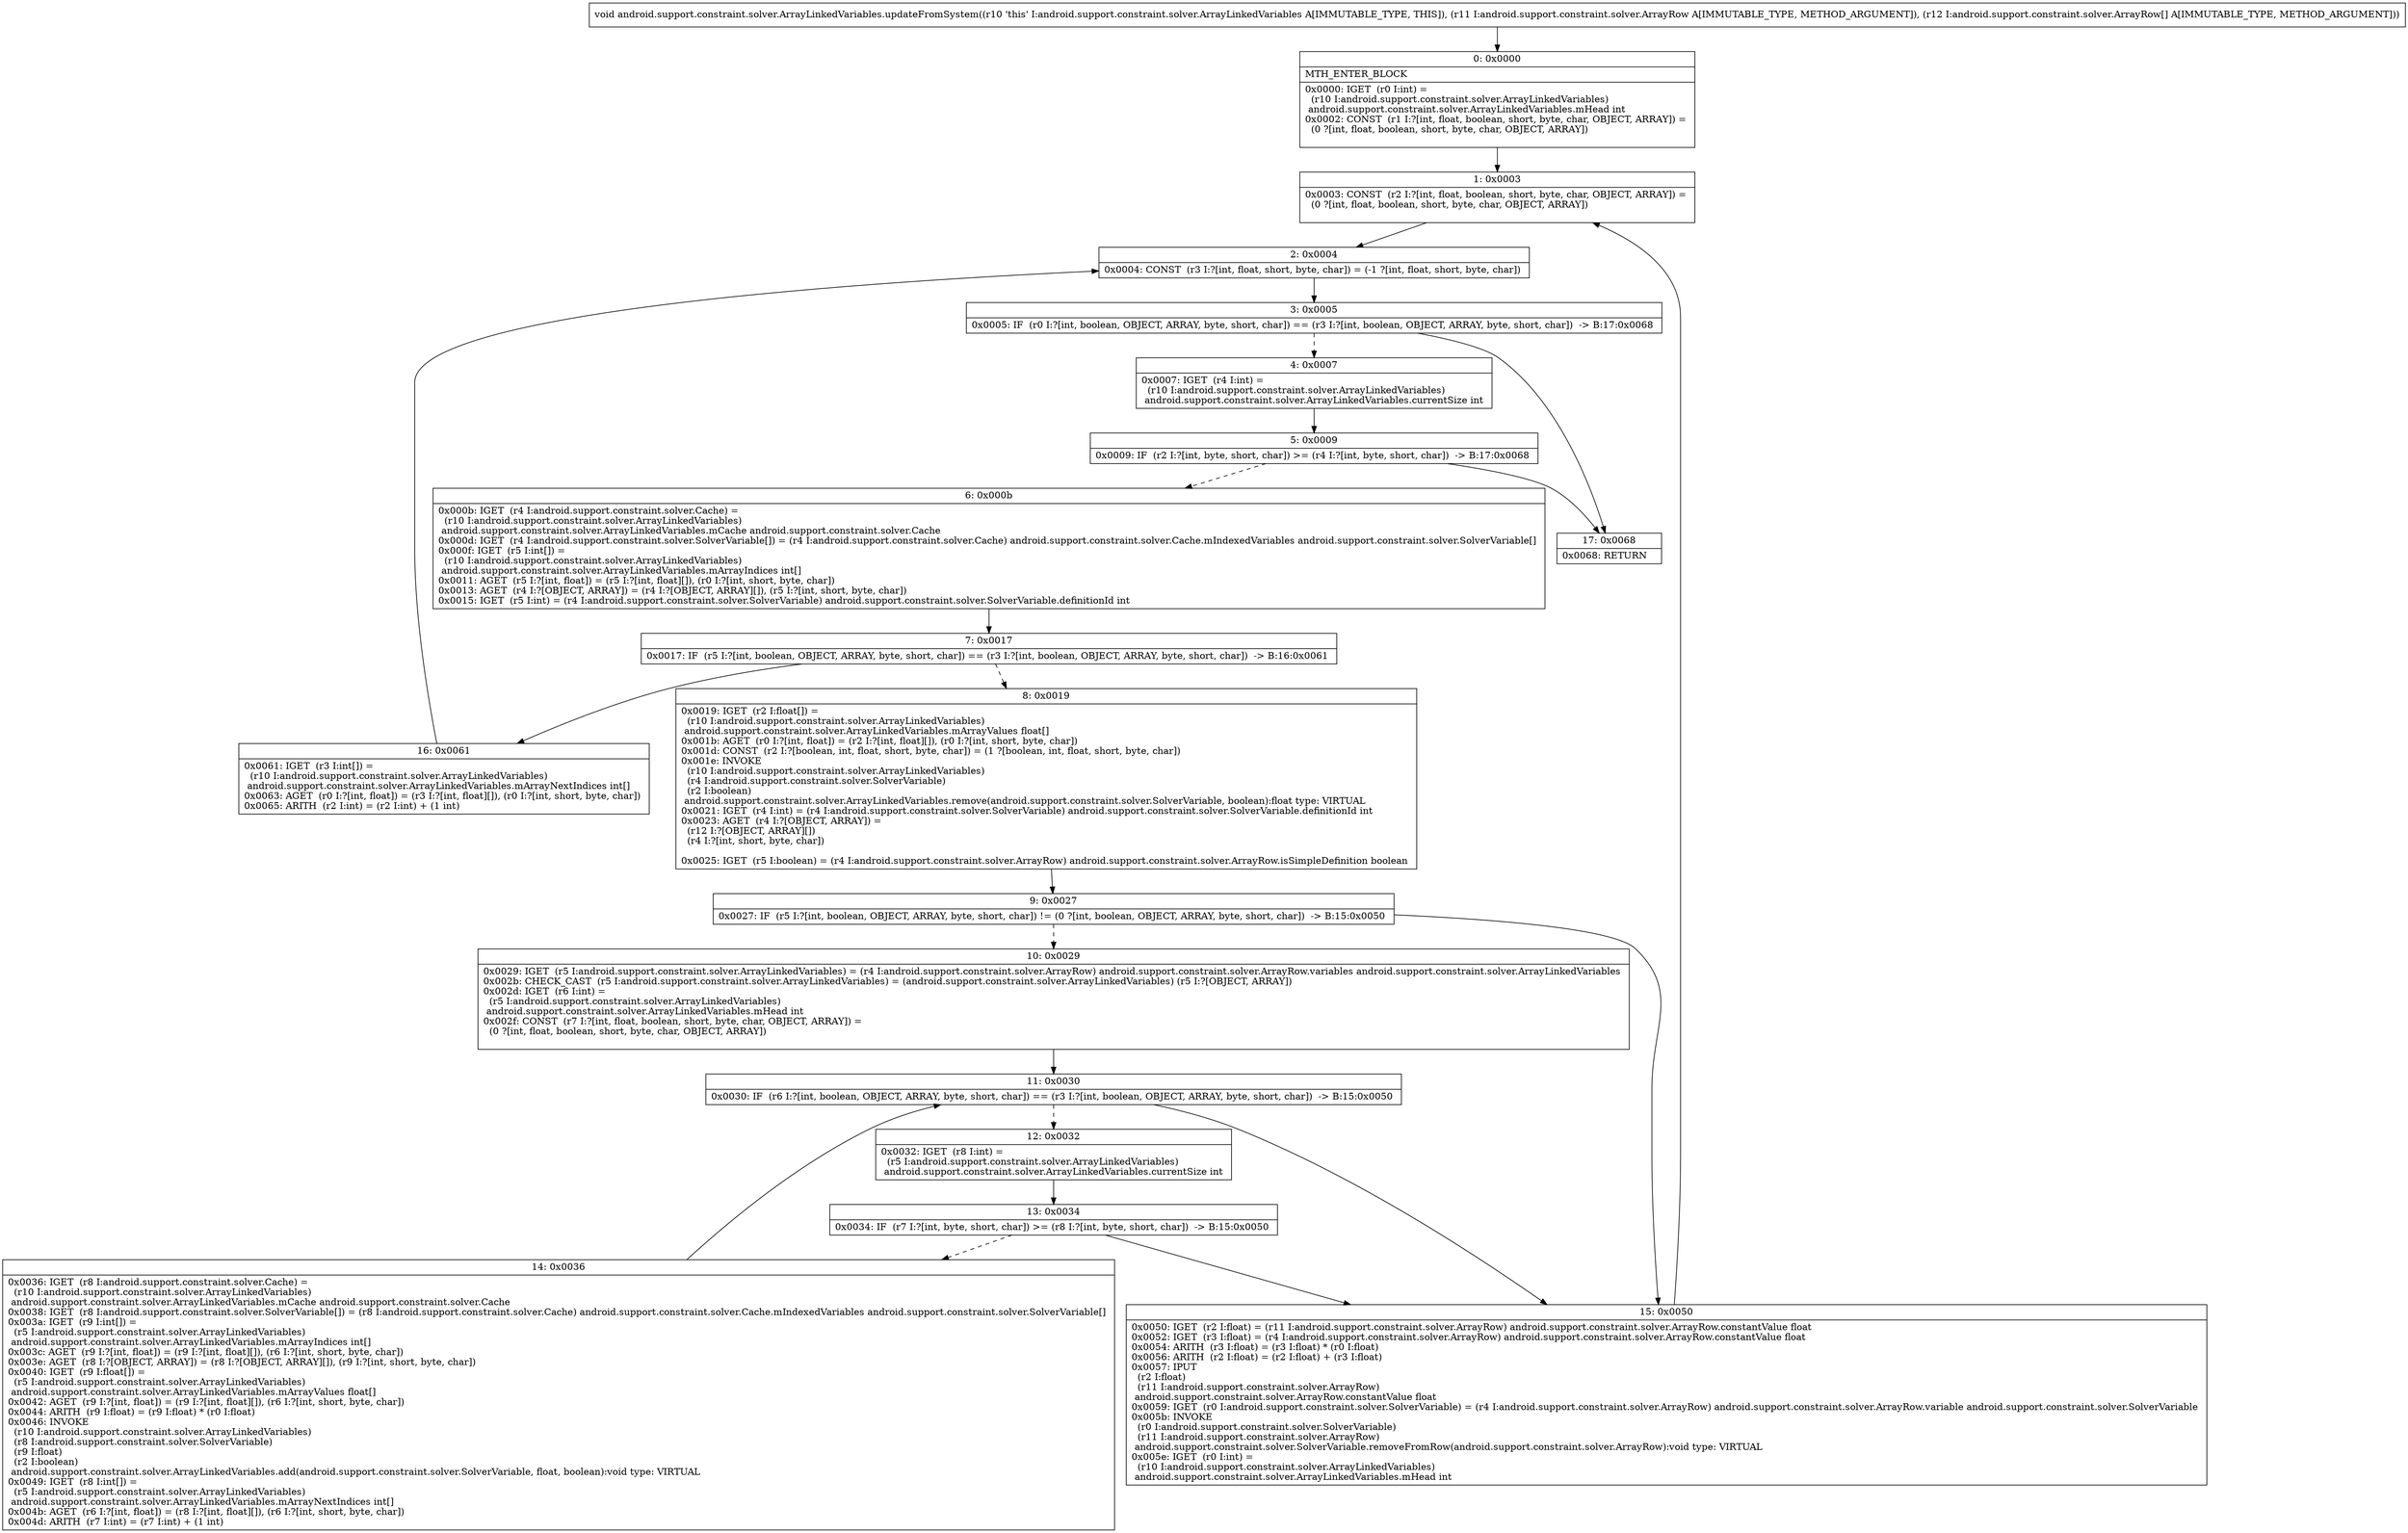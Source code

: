 digraph "CFG forandroid.support.constraint.solver.ArrayLinkedVariables.updateFromSystem(Landroid\/support\/constraint\/solver\/ArrayRow;[Landroid\/support\/constraint\/solver\/ArrayRow;)V" {
Node_0 [shape=record,label="{0\:\ 0x0000|MTH_ENTER_BLOCK\l|0x0000: IGET  (r0 I:int) = \l  (r10 I:android.support.constraint.solver.ArrayLinkedVariables)\l android.support.constraint.solver.ArrayLinkedVariables.mHead int \l0x0002: CONST  (r1 I:?[int, float, boolean, short, byte, char, OBJECT, ARRAY]) = \l  (0 ?[int, float, boolean, short, byte, char, OBJECT, ARRAY])\l \l}"];
Node_1 [shape=record,label="{1\:\ 0x0003|0x0003: CONST  (r2 I:?[int, float, boolean, short, byte, char, OBJECT, ARRAY]) = \l  (0 ?[int, float, boolean, short, byte, char, OBJECT, ARRAY])\l \l}"];
Node_2 [shape=record,label="{2\:\ 0x0004|0x0004: CONST  (r3 I:?[int, float, short, byte, char]) = (\-1 ?[int, float, short, byte, char]) \l}"];
Node_3 [shape=record,label="{3\:\ 0x0005|0x0005: IF  (r0 I:?[int, boolean, OBJECT, ARRAY, byte, short, char]) == (r3 I:?[int, boolean, OBJECT, ARRAY, byte, short, char])  \-\> B:17:0x0068 \l}"];
Node_4 [shape=record,label="{4\:\ 0x0007|0x0007: IGET  (r4 I:int) = \l  (r10 I:android.support.constraint.solver.ArrayLinkedVariables)\l android.support.constraint.solver.ArrayLinkedVariables.currentSize int \l}"];
Node_5 [shape=record,label="{5\:\ 0x0009|0x0009: IF  (r2 I:?[int, byte, short, char]) \>= (r4 I:?[int, byte, short, char])  \-\> B:17:0x0068 \l}"];
Node_6 [shape=record,label="{6\:\ 0x000b|0x000b: IGET  (r4 I:android.support.constraint.solver.Cache) = \l  (r10 I:android.support.constraint.solver.ArrayLinkedVariables)\l android.support.constraint.solver.ArrayLinkedVariables.mCache android.support.constraint.solver.Cache \l0x000d: IGET  (r4 I:android.support.constraint.solver.SolverVariable[]) = (r4 I:android.support.constraint.solver.Cache) android.support.constraint.solver.Cache.mIndexedVariables android.support.constraint.solver.SolverVariable[] \l0x000f: IGET  (r5 I:int[]) = \l  (r10 I:android.support.constraint.solver.ArrayLinkedVariables)\l android.support.constraint.solver.ArrayLinkedVariables.mArrayIndices int[] \l0x0011: AGET  (r5 I:?[int, float]) = (r5 I:?[int, float][]), (r0 I:?[int, short, byte, char]) \l0x0013: AGET  (r4 I:?[OBJECT, ARRAY]) = (r4 I:?[OBJECT, ARRAY][]), (r5 I:?[int, short, byte, char]) \l0x0015: IGET  (r5 I:int) = (r4 I:android.support.constraint.solver.SolverVariable) android.support.constraint.solver.SolverVariable.definitionId int \l}"];
Node_7 [shape=record,label="{7\:\ 0x0017|0x0017: IF  (r5 I:?[int, boolean, OBJECT, ARRAY, byte, short, char]) == (r3 I:?[int, boolean, OBJECT, ARRAY, byte, short, char])  \-\> B:16:0x0061 \l}"];
Node_8 [shape=record,label="{8\:\ 0x0019|0x0019: IGET  (r2 I:float[]) = \l  (r10 I:android.support.constraint.solver.ArrayLinkedVariables)\l android.support.constraint.solver.ArrayLinkedVariables.mArrayValues float[] \l0x001b: AGET  (r0 I:?[int, float]) = (r2 I:?[int, float][]), (r0 I:?[int, short, byte, char]) \l0x001d: CONST  (r2 I:?[boolean, int, float, short, byte, char]) = (1 ?[boolean, int, float, short, byte, char]) \l0x001e: INVOKE  \l  (r10 I:android.support.constraint.solver.ArrayLinkedVariables)\l  (r4 I:android.support.constraint.solver.SolverVariable)\l  (r2 I:boolean)\l android.support.constraint.solver.ArrayLinkedVariables.remove(android.support.constraint.solver.SolverVariable, boolean):float type: VIRTUAL \l0x0021: IGET  (r4 I:int) = (r4 I:android.support.constraint.solver.SolverVariable) android.support.constraint.solver.SolverVariable.definitionId int \l0x0023: AGET  (r4 I:?[OBJECT, ARRAY]) = \l  (r12 I:?[OBJECT, ARRAY][])\l  (r4 I:?[int, short, byte, char])\l \l0x0025: IGET  (r5 I:boolean) = (r4 I:android.support.constraint.solver.ArrayRow) android.support.constraint.solver.ArrayRow.isSimpleDefinition boolean \l}"];
Node_9 [shape=record,label="{9\:\ 0x0027|0x0027: IF  (r5 I:?[int, boolean, OBJECT, ARRAY, byte, short, char]) != (0 ?[int, boolean, OBJECT, ARRAY, byte, short, char])  \-\> B:15:0x0050 \l}"];
Node_10 [shape=record,label="{10\:\ 0x0029|0x0029: IGET  (r5 I:android.support.constraint.solver.ArrayLinkedVariables) = (r4 I:android.support.constraint.solver.ArrayRow) android.support.constraint.solver.ArrayRow.variables android.support.constraint.solver.ArrayLinkedVariables \l0x002b: CHECK_CAST  (r5 I:android.support.constraint.solver.ArrayLinkedVariables) = (android.support.constraint.solver.ArrayLinkedVariables) (r5 I:?[OBJECT, ARRAY]) \l0x002d: IGET  (r6 I:int) = \l  (r5 I:android.support.constraint.solver.ArrayLinkedVariables)\l android.support.constraint.solver.ArrayLinkedVariables.mHead int \l0x002f: CONST  (r7 I:?[int, float, boolean, short, byte, char, OBJECT, ARRAY]) = \l  (0 ?[int, float, boolean, short, byte, char, OBJECT, ARRAY])\l \l}"];
Node_11 [shape=record,label="{11\:\ 0x0030|0x0030: IF  (r6 I:?[int, boolean, OBJECT, ARRAY, byte, short, char]) == (r3 I:?[int, boolean, OBJECT, ARRAY, byte, short, char])  \-\> B:15:0x0050 \l}"];
Node_12 [shape=record,label="{12\:\ 0x0032|0x0032: IGET  (r8 I:int) = \l  (r5 I:android.support.constraint.solver.ArrayLinkedVariables)\l android.support.constraint.solver.ArrayLinkedVariables.currentSize int \l}"];
Node_13 [shape=record,label="{13\:\ 0x0034|0x0034: IF  (r7 I:?[int, byte, short, char]) \>= (r8 I:?[int, byte, short, char])  \-\> B:15:0x0050 \l}"];
Node_14 [shape=record,label="{14\:\ 0x0036|0x0036: IGET  (r8 I:android.support.constraint.solver.Cache) = \l  (r10 I:android.support.constraint.solver.ArrayLinkedVariables)\l android.support.constraint.solver.ArrayLinkedVariables.mCache android.support.constraint.solver.Cache \l0x0038: IGET  (r8 I:android.support.constraint.solver.SolverVariable[]) = (r8 I:android.support.constraint.solver.Cache) android.support.constraint.solver.Cache.mIndexedVariables android.support.constraint.solver.SolverVariable[] \l0x003a: IGET  (r9 I:int[]) = \l  (r5 I:android.support.constraint.solver.ArrayLinkedVariables)\l android.support.constraint.solver.ArrayLinkedVariables.mArrayIndices int[] \l0x003c: AGET  (r9 I:?[int, float]) = (r9 I:?[int, float][]), (r6 I:?[int, short, byte, char]) \l0x003e: AGET  (r8 I:?[OBJECT, ARRAY]) = (r8 I:?[OBJECT, ARRAY][]), (r9 I:?[int, short, byte, char]) \l0x0040: IGET  (r9 I:float[]) = \l  (r5 I:android.support.constraint.solver.ArrayLinkedVariables)\l android.support.constraint.solver.ArrayLinkedVariables.mArrayValues float[] \l0x0042: AGET  (r9 I:?[int, float]) = (r9 I:?[int, float][]), (r6 I:?[int, short, byte, char]) \l0x0044: ARITH  (r9 I:float) = (r9 I:float) * (r0 I:float) \l0x0046: INVOKE  \l  (r10 I:android.support.constraint.solver.ArrayLinkedVariables)\l  (r8 I:android.support.constraint.solver.SolverVariable)\l  (r9 I:float)\l  (r2 I:boolean)\l android.support.constraint.solver.ArrayLinkedVariables.add(android.support.constraint.solver.SolverVariable, float, boolean):void type: VIRTUAL \l0x0049: IGET  (r8 I:int[]) = \l  (r5 I:android.support.constraint.solver.ArrayLinkedVariables)\l android.support.constraint.solver.ArrayLinkedVariables.mArrayNextIndices int[] \l0x004b: AGET  (r6 I:?[int, float]) = (r8 I:?[int, float][]), (r6 I:?[int, short, byte, char]) \l0x004d: ARITH  (r7 I:int) = (r7 I:int) + (1 int) \l}"];
Node_15 [shape=record,label="{15\:\ 0x0050|0x0050: IGET  (r2 I:float) = (r11 I:android.support.constraint.solver.ArrayRow) android.support.constraint.solver.ArrayRow.constantValue float \l0x0052: IGET  (r3 I:float) = (r4 I:android.support.constraint.solver.ArrayRow) android.support.constraint.solver.ArrayRow.constantValue float \l0x0054: ARITH  (r3 I:float) = (r3 I:float) * (r0 I:float) \l0x0056: ARITH  (r2 I:float) = (r2 I:float) + (r3 I:float) \l0x0057: IPUT  \l  (r2 I:float)\l  (r11 I:android.support.constraint.solver.ArrayRow)\l android.support.constraint.solver.ArrayRow.constantValue float \l0x0059: IGET  (r0 I:android.support.constraint.solver.SolverVariable) = (r4 I:android.support.constraint.solver.ArrayRow) android.support.constraint.solver.ArrayRow.variable android.support.constraint.solver.SolverVariable \l0x005b: INVOKE  \l  (r0 I:android.support.constraint.solver.SolverVariable)\l  (r11 I:android.support.constraint.solver.ArrayRow)\l android.support.constraint.solver.SolverVariable.removeFromRow(android.support.constraint.solver.ArrayRow):void type: VIRTUAL \l0x005e: IGET  (r0 I:int) = \l  (r10 I:android.support.constraint.solver.ArrayLinkedVariables)\l android.support.constraint.solver.ArrayLinkedVariables.mHead int \l}"];
Node_16 [shape=record,label="{16\:\ 0x0061|0x0061: IGET  (r3 I:int[]) = \l  (r10 I:android.support.constraint.solver.ArrayLinkedVariables)\l android.support.constraint.solver.ArrayLinkedVariables.mArrayNextIndices int[] \l0x0063: AGET  (r0 I:?[int, float]) = (r3 I:?[int, float][]), (r0 I:?[int, short, byte, char]) \l0x0065: ARITH  (r2 I:int) = (r2 I:int) + (1 int) \l}"];
Node_17 [shape=record,label="{17\:\ 0x0068|0x0068: RETURN   \l}"];
MethodNode[shape=record,label="{void android.support.constraint.solver.ArrayLinkedVariables.updateFromSystem((r10 'this' I:android.support.constraint.solver.ArrayLinkedVariables A[IMMUTABLE_TYPE, THIS]), (r11 I:android.support.constraint.solver.ArrayRow A[IMMUTABLE_TYPE, METHOD_ARGUMENT]), (r12 I:android.support.constraint.solver.ArrayRow[] A[IMMUTABLE_TYPE, METHOD_ARGUMENT])) }"];
MethodNode -> Node_0;
Node_0 -> Node_1;
Node_1 -> Node_2;
Node_2 -> Node_3;
Node_3 -> Node_4[style=dashed];
Node_3 -> Node_17;
Node_4 -> Node_5;
Node_5 -> Node_6[style=dashed];
Node_5 -> Node_17;
Node_6 -> Node_7;
Node_7 -> Node_8[style=dashed];
Node_7 -> Node_16;
Node_8 -> Node_9;
Node_9 -> Node_10[style=dashed];
Node_9 -> Node_15;
Node_10 -> Node_11;
Node_11 -> Node_12[style=dashed];
Node_11 -> Node_15;
Node_12 -> Node_13;
Node_13 -> Node_14[style=dashed];
Node_13 -> Node_15;
Node_14 -> Node_11;
Node_15 -> Node_1;
Node_16 -> Node_2;
}

